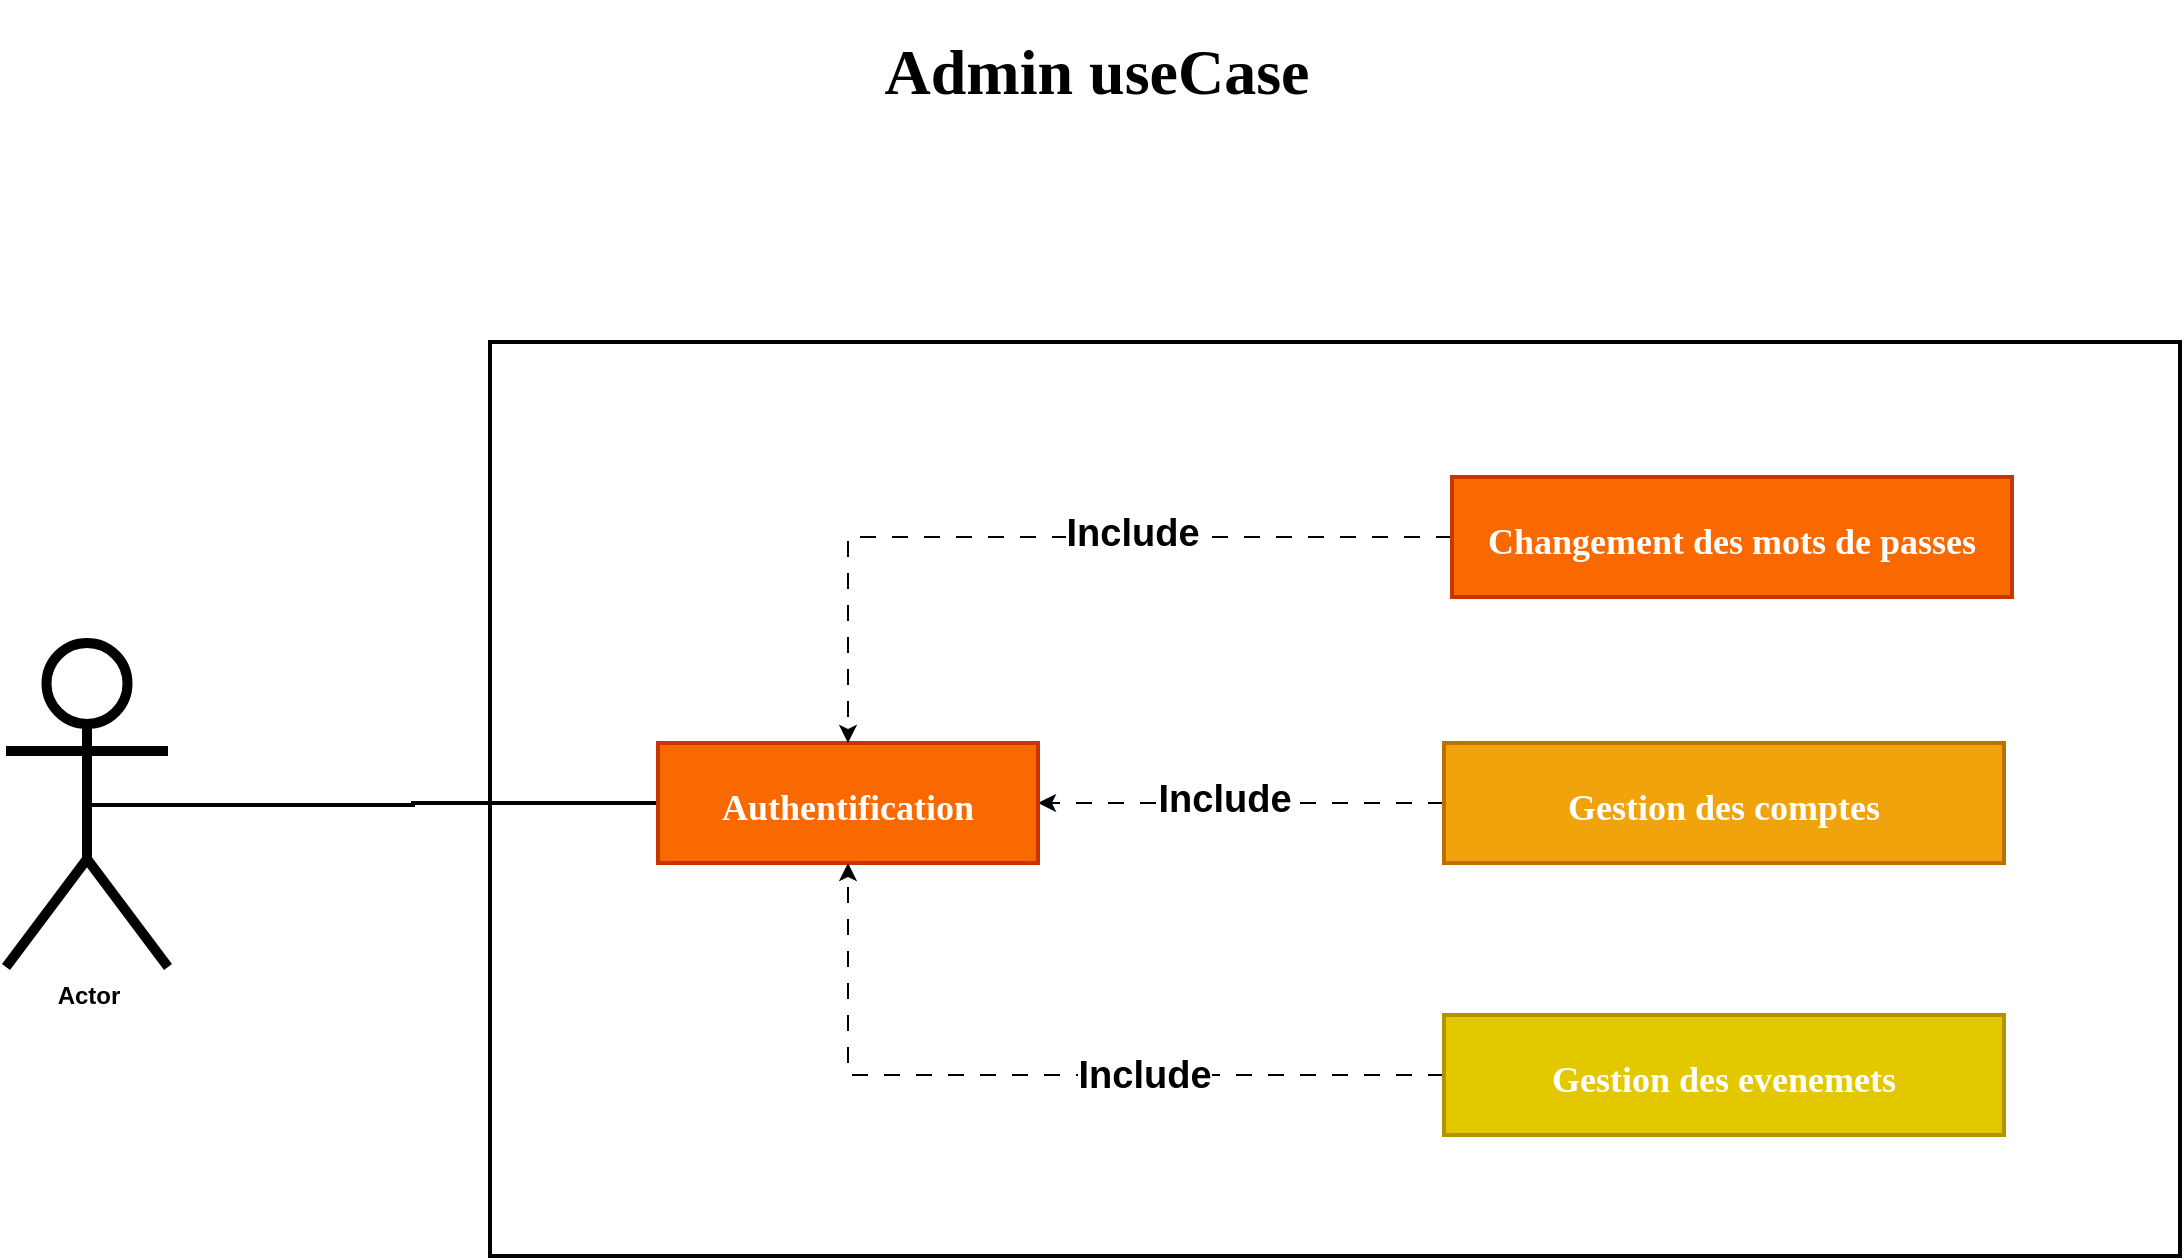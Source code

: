 <mxfile version="25.0.2" pages="2">
  <diagram name="useCase" id="c8AEZ2LgyztpFXAn0-71">
    <mxGraphModel dx="1615" dy="1103" grid="0" gridSize="10" guides="1" tooltips="1" connect="1" arrows="1" fold="1" page="1" pageScale="1" pageWidth="1400" pageHeight="850" background="#ffffff" math="0" shadow="0">
      <root>
        <mxCell id="0" />
        <mxCell id="1" parent="0" />
        <mxCell id="doWTckIAzgVQB3qoo8la-1" value="&lt;h1&gt;&lt;font face=&quot;Comic Sans MS&quot; size=&quot;1&quot; color=&quot;#000000&quot;&gt;&lt;b style=&quot;font-size: 32px;&quot;&gt;Admin useCase&lt;/b&gt;&lt;/font&gt;&lt;/h1&gt;" style="text;html=1;align=center;verticalAlign=middle;whiteSpace=wrap;rounded=0;" parent="1" vertex="1">
          <mxGeometry x="526" y="66" width="331" height="30" as="geometry" />
        </mxCell>
        <mxCell id="doWTckIAzgVQB3qoo8la-16" style="edgeStyle=orthogonalEdgeStyle;rounded=0;orthogonalLoop=1;jettySize=auto;html=1;exitX=0.5;exitY=0.5;exitDx=0;exitDy=0;exitPerimeter=0;entryX=0;entryY=0.5;entryDx=0;entryDy=0;strokeColor=#000000;endArrow=none;endFill=0;strokeWidth=2;" parent="1" source="doWTckIAzgVQB3qoo8la-3" target="doWTckIAzgVQB3qoo8la-5" edge="1">
          <mxGeometry relative="1" as="geometry" />
        </mxCell>
        <mxCell id="doWTckIAzgVQB3qoo8la-3" value="Actor" style="shape=umlActor;verticalLabelPosition=bottom;verticalAlign=top;html=1;outlineConnect=0;strokeColor=#000000;fillColor=none;strokeWidth=5;fontStyle=1;fontColor=#000000;" parent="1" vertex="1">
          <mxGeometry x="146" y="366.5" width="81" height="162" as="geometry" />
        </mxCell>
        <mxCell id="doWTckIAzgVQB3qoo8la-4" value="" style="rounded=0;whiteSpace=wrap;html=1;fillColor=none;strokeColor=#000000;strokeWidth=2;" parent="1" vertex="1">
          <mxGeometry x="388" y="216" width="845" height="457" as="geometry" />
        </mxCell>
        <mxCell id="doWTckIAzgVQB3qoo8la-15" style="edgeStyle=orthogonalEdgeStyle;rounded=0;orthogonalLoop=1;jettySize=auto;html=1;exitX=0;exitY=0.5;exitDx=0;exitDy=0;entryX=1;entryY=0.5;entryDx=0;entryDy=0;dashed=1;dashPattern=8 8;strokeColor=#000000;" parent="1" source="doWTckIAzgVQB3qoo8la-9" target="doWTckIAzgVQB3qoo8la-5" edge="1">
          <mxGeometry relative="1" as="geometry" />
        </mxCell>
        <mxCell id="doWTckIAzgVQB3qoo8la-5" value="&lt;h1&gt;&lt;font size=&quot;1&quot; face=&quot;Comic Sans MS&quot;&gt;&lt;b style=&quot;font-size: 18px;&quot;&gt;Authentification&lt;/b&gt;&lt;/font&gt;&lt;/h1&gt;" style="rounded=0;whiteSpace=wrap;html=1;fillColor=#fa6800;strokeColor=#C73500;strokeWidth=2;fontColor=#FFFFFF;" parent="1" vertex="1">
          <mxGeometry x="472" y="416.5" width="190" height="60" as="geometry" />
        </mxCell>
        <mxCell id="doWTckIAzgVQB3qoo8la-14" style="edgeStyle=orthogonalEdgeStyle;rounded=0;orthogonalLoop=1;jettySize=auto;html=1;exitX=0;exitY=0.5;exitDx=0;exitDy=0;entryX=0.5;entryY=0;entryDx=0;entryDy=0;dashed=1;dashPattern=8 8;strokeColor=#000000;" parent="1" source="doWTckIAzgVQB3qoo8la-6" target="doWTckIAzgVQB3qoo8la-5" edge="1">
          <mxGeometry relative="1" as="geometry" />
        </mxCell>
        <mxCell id="doWTckIAzgVQB3qoo8la-22" value="Include" style="edgeLabel;html=1;align=center;verticalAlign=middle;resizable=0;points=[];fontSize=19;labelBackgroundColor=#FFFFFF;fontColor=#000000;fontStyle=1" parent="doWTckIAzgVQB3qoo8la-14" vertex="1" connectable="0">
          <mxGeometry x="-0.279" y="-2" relative="1" as="geometry">
            <mxPoint x="-14" as="offset" />
          </mxGeometry>
        </mxCell>
        <mxCell id="doWTckIAzgVQB3qoo8la-6" value="&lt;h1&gt;&lt;font size=&quot;1&quot; face=&quot;Comic Sans MS&quot;&gt;&lt;b style=&quot;font-size: 18px;&quot;&gt;Changement des mots de passes&lt;/b&gt;&lt;/font&gt;&lt;/h1&gt;" style="rounded=0;whiteSpace=wrap;html=1;fillColor=#fa6800;strokeColor=#C73500;strokeWidth=2;fontColor=#FFFFFF;" parent="1" vertex="1">
          <mxGeometry x="869" y="283.5" width="280" height="60" as="geometry" />
        </mxCell>
        <mxCell id="doWTckIAzgVQB3qoo8la-9" value="&lt;h1&gt;&lt;font size=&quot;1&quot; face=&quot;Comic Sans MS&quot;&gt;&lt;b style=&quot;font-size: 18px;&quot;&gt;Gestion des comptes&lt;/b&gt;&lt;/font&gt;&lt;/h1&gt;" style="rounded=0;whiteSpace=wrap;html=1;fillColor=#f0a30a;strokeColor=#BD7000;strokeWidth=2;fontColor=#FFFFFF;" parent="1" vertex="1">
          <mxGeometry x="865" y="416.5" width="280" height="60" as="geometry" />
        </mxCell>
        <mxCell id="doWTckIAzgVQB3qoo8la-13" style="edgeStyle=orthogonalEdgeStyle;rounded=0;orthogonalLoop=1;jettySize=auto;html=1;exitX=0;exitY=0.5;exitDx=0;exitDy=0;entryX=0.5;entryY=1;entryDx=0;entryDy=0;dashed=1;dashPattern=8 8;strokeColor=#000000;" parent="1" source="doWTckIAzgVQB3qoo8la-10" target="doWTckIAzgVQB3qoo8la-5" edge="1">
          <mxGeometry relative="1" as="geometry" />
        </mxCell>
        <mxCell id="doWTckIAzgVQB3qoo8la-10" value="&lt;h1&gt;&lt;font size=&quot;1&quot; face=&quot;Comic Sans MS&quot;&gt;&lt;b style=&quot;font-size: 18px;&quot;&gt;Gestion des evenemets&lt;/b&gt;&lt;/font&gt;&lt;/h1&gt;" style="rounded=0;whiteSpace=wrap;html=1;fillColor=#e3c800;strokeColor=#B09500;strokeWidth=2;fontColor=#FFFFFF;" parent="1" vertex="1">
          <mxGeometry x="865" y="552.5" width="280" height="60" as="geometry" />
        </mxCell>
        <mxCell id="doWTckIAzgVQB3qoo8la-23" value="Include" style="edgeLabel;html=1;align=center;verticalAlign=middle;resizable=0;points=[];fontSize=19;labelBackgroundColor=#FFFFFF;fontColor=#000000;fontStyle=1" parent="1" vertex="1" connectable="0">
          <mxGeometry x="754.996" y="444.5" as="geometry" />
        </mxCell>
        <mxCell id="doWTckIAzgVQB3qoo8la-24" value="Include" style="edgeLabel;html=1;align=center;verticalAlign=middle;resizable=0;points=[];fontSize=19;labelBackgroundColor=#FFFFFF;fontColor=#000000;fontStyle=1" parent="1" vertex="1" connectable="0">
          <mxGeometry x="714.996" y="582.5" as="geometry" />
        </mxCell>
      </root>
    </mxGraphModel>
  </diagram>
  <diagram id="_HkkWiwdNlmAVrw0G9iy" name="class">
    <mxGraphModel dx="977" dy="991" grid="0" gridSize="10" guides="1" tooltips="1" connect="1" arrows="1" fold="1" page="1" pageScale="1" pageWidth="1400" pageHeight="850" background="#ffffff" math="0" shadow="0">
      <root>
        <mxCell id="0" />
        <mxCell id="1" parent="0" />
        <mxCell id="e1FxSUsEiCdiwDnYL-o_-1" value="&lt;h1&gt;&lt;font color=&quot;#ffffff&quot; face=&quot;Comic Sans MS&quot; style=&quot;font-size: 18px;&quot;&gt;user&lt;/font&gt;&lt;/h1&gt;" style="swimlane;fontStyle=1;childLayout=stackLayout;horizontal=1;startSize=30;horizontalStack=0;resizeParent=1;resizeParentMax=0;resizeLast=0;collapsible=1;marginBottom=0;whiteSpace=wrap;html=1;fillColor=#fa6800;fontColor=#000000;strokeColor=#C73500;" parent="1" vertex="1">
          <mxGeometry x="381" y="52" width="220" height="345" as="geometry" />
        </mxCell>
        <mxCell id="e1FxSUsEiCdiwDnYL-o_-2" value="userID" style="text;strokeColor=none;fillColor=none;align=left;verticalAlign=middle;spacingLeft=4;spacingRight=4;overflow=hidden;points=[[0,0.5],[1,0.5]];portConstraint=eastwest;rotatable=0;whiteSpace=wrap;html=1;fontColor=#000000;fontFamily=Comic Sans MS;fontSize=18;" parent="e1FxSUsEiCdiwDnYL-o_-1" vertex="1">
          <mxGeometry y="30" width="220" height="45" as="geometry" />
        </mxCell>
        <mxCell id="e1FxSUsEiCdiwDnYL-o_-5" value="name" style="text;strokeColor=none;fillColor=none;align=left;verticalAlign=middle;spacingLeft=4;spacingRight=4;overflow=hidden;points=[[0,0.5],[1,0.5]];portConstraint=eastwest;rotatable=0;whiteSpace=wrap;html=1;fontColor=#000000;fontFamily=Comic Sans MS;fontSize=18;" parent="e1FxSUsEiCdiwDnYL-o_-1" vertex="1">
          <mxGeometry y="75" width="220" height="45" as="geometry" />
        </mxCell>
        <mxCell id="e1FxSUsEiCdiwDnYL-o_-6" value="email" style="text;strokeColor=none;fillColor=none;align=left;verticalAlign=middle;spacingLeft=4;spacingRight=4;overflow=hidden;points=[[0,0.5],[1,0.5]];portConstraint=eastwest;rotatable=0;whiteSpace=wrap;html=1;fontColor=#000000;fontFamily=Comic Sans MS;fontSize=18;" parent="e1FxSUsEiCdiwDnYL-o_-1" vertex="1">
          <mxGeometry y="120" width="220" height="45" as="geometry" />
        </mxCell>
        <mxCell id="e1FxSUsEiCdiwDnYL-o_-7" value="password" style="text;strokeColor=none;fillColor=none;align=left;verticalAlign=middle;spacingLeft=4;spacingRight=4;overflow=hidden;points=[[0,0.5],[1,0.5]];portConstraint=eastwest;rotatable=0;whiteSpace=wrap;html=1;fontColor=#000000;fontFamily=Comic Sans MS;fontSize=18;" parent="e1FxSUsEiCdiwDnYL-o_-1" vertex="1">
          <mxGeometry y="165" width="220" height="45" as="geometry" />
        </mxCell>
        <mxCell id="ptHWshnyaNXXfcyQgTZM-5" value="type" style="text;strokeColor=none;fillColor=none;align=left;verticalAlign=middle;spacingLeft=4;spacingRight=4;overflow=hidden;points=[[0,0.5],[1,0.5]];portConstraint=eastwest;rotatable=0;whiteSpace=wrap;html=1;fontColor=#000000;fontFamily=Comic Sans MS;fontSize=18;" vertex="1" parent="e1FxSUsEiCdiwDnYL-o_-1">
          <mxGeometry y="210" width="220" height="45" as="geometry" />
        </mxCell>
        <mxCell id="e1FxSUsEiCdiwDnYL-o_-8" value="classID" style="text;strokeColor=none;fillColor=none;align=left;verticalAlign=middle;spacingLeft=4;spacingRight=4;overflow=hidden;points=[[0,0.5],[1,0.5]];portConstraint=eastwest;rotatable=0;whiteSpace=wrap;html=1;fontColor=#000000;fontFamily=Comic Sans MS;fontSize=18;" parent="e1FxSUsEiCdiwDnYL-o_-1" vertex="1">
          <mxGeometry y="255" width="220" height="45" as="geometry" />
        </mxCell>
        <mxCell id="ptHWshnyaNXXfcyQgTZM-6" value="subjectID" style="text;strokeColor=none;fillColor=none;align=left;verticalAlign=middle;spacingLeft=4;spacingRight=4;overflow=hidden;points=[[0,0.5],[1,0.5]];portConstraint=eastwest;rotatable=0;whiteSpace=wrap;html=1;fontColor=#000000;fontFamily=Comic Sans MS;fontSize=18;" vertex="1" parent="e1FxSUsEiCdiwDnYL-o_-1">
          <mxGeometry y="300" width="220" height="45" as="geometry" />
        </mxCell>
        <mxCell id="e1FxSUsEiCdiwDnYL-o_-30" value="&lt;h1&gt;&lt;font color=&quot;#ffffff&quot; face=&quot;Comic Sans MS&quot; style=&quot;font-size: 18px;&quot;&gt;Class&lt;/font&gt;&lt;/h1&gt;" style="swimlane;fontStyle=1;childLayout=stackLayout;horizontal=1;startSize=30;horizontalStack=0;resizeParent=1;resizeParentMax=0;resizeLast=0;collapsible=1;marginBottom=0;whiteSpace=wrap;html=1;fillColor=#fa6800;fontColor=#000000;strokeColor=#C73500;" parent="1" vertex="1">
          <mxGeometry x="45" y="199" width="220" height="120" as="geometry" />
        </mxCell>
        <mxCell id="e1FxSUsEiCdiwDnYL-o_-31" value="classID" style="text;strokeColor=none;fillColor=none;align=left;verticalAlign=middle;spacingLeft=4;spacingRight=4;overflow=hidden;points=[[0,0.5],[1,0.5]];portConstraint=eastwest;rotatable=0;whiteSpace=wrap;html=1;fontColor=#000000;fontFamily=Comic Sans MS;fontSize=18;" parent="e1FxSUsEiCdiwDnYL-o_-30" vertex="1">
          <mxGeometry y="30" width="220" height="45" as="geometry" />
        </mxCell>
        <mxCell id="e1FxSUsEiCdiwDnYL-o_-32" value="className" style="text;strokeColor=none;fillColor=none;align=left;verticalAlign=middle;spacingLeft=4;spacingRight=4;overflow=hidden;points=[[0,0.5],[1,0.5]];portConstraint=eastwest;rotatable=0;whiteSpace=wrap;html=1;fontColor=#000000;fontFamily=Comic Sans MS;fontSize=18;" parent="e1FxSUsEiCdiwDnYL-o_-30" vertex="1">
          <mxGeometry y="75" width="220" height="45" as="geometry" />
        </mxCell>
        <mxCell id="e1FxSUsEiCdiwDnYL-o_-41" value="&lt;h1&gt;&lt;font color=&quot;#ffffff&quot; face=&quot;Comic Sans MS&quot; style=&quot;font-size: 18px;&quot;&gt;Events&lt;/font&gt;&lt;/h1&gt;" style="swimlane;fontStyle=1;childLayout=stackLayout;horizontal=1;startSize=30;horizontalStack=0;resizeParent=1;resizeParentMax=0;resizeLast=0;collapsible=1;marginBottom=0;whiteSpace=wrap;html=1;fillColor=#fa6800;fontColor=#000000;strokeColor=#C73500;" parent="1" vertex="1">
          <mxGeometry x="1101" y="380" width="220" height="210" as="geometry" />
        </mxCell>
        <mxCell id="21DNqeP1yDiq0yLt7JIg-1" value="evenetID" style="text;strokeColor=none;fillColor=none;align=left;verticalAlign=middle;spacingLeft=4;spacingRight=4;overflow=hidden;points=[[0,0.5],[1,0.5]];portConstraint=eastwest;rotatable=0;whiteSpace=wrap;html=1;fontColor=#000000;fontFamily=Comic Sans MS;fontSize=18;" parent="e1FxSUsEiCdiwDnYL-o_-41" vertex="1">
          <mxGeometry y="30" width="220" height="45" as="geometry" />
        </mxCell>
        <mxCell id="e1FxSUsEiCdiwDnYL-o_-42" value="evenetName" style="text;strokeColor=none;fillColor=none;align=left;verticalAlign=middle;spacingLeft=4;spacingRight=4;overflow=hidden;points=[[0,0.5],[1,0.5]];portConstraint=eastwest;rotatable=0;whiteSpace=wrap;html=1;fontColor=#000000;fontFamily=Comic Sans MS;fontSize=18;" parent="e1FxSUsEiCdiwDnYL-o_-41" vertex="1">
          <mxGeometry y="75" width="220" height="45" as="geometry" />
        </mxCell>
        <mxCell id="e1FxSUsEiCdiwDnYL-o_-43" value="date" style="text;strokeColor=none;fillColor=none;align=left;verticalAlign=middle;spacingLeft=4;spacingRight=4;overflow=hidden;points=[[0,0.5],[1,0.5]];portConstraint=eastwest;rotatable=0;whiteSpace=wrap;html=1;fontColor=#000000;fontFamily=Comic Sans MS;fontSize=18;" parent="e1FxSUsEiCdiwDnYL-o_-41" vertex="1">
          <mxGeometry y="120" width="220" height="45" as="geometry" />
        </mxCell>
        <mxCell id="e1FxSUsEiCdiwDnYL-o_-44" value="description" style="text;strokeColor=none;fillColor=none;align=left;verticalAlign=middle;spacingLeft=4;spacingRight=4;overflow=hidden;points=[[0,0.5],[1,0.5]];portConstraint=eastwest;rotatable=0;whiteSpace=wrap;html=1;fontColor=#000000;fontFamily=Comic Sans MS;fontSize=18;" parent="e1FxSUsEiCdiwDnYL-o_-41" vertex="1">
          <mxGeometry y="165" width="220" height="45" as="geometry" />
        </mxCell>
        <mxCell id="e1FxSUsEiCdiwDnYL-o_-51" value="&lt;h1&gt;&lt;font color=&quot;#ffffff&quot; face=&quot;Comic Sans MS&quot; style=&quot;font-size: 18px;&quot;&gt;Subject&lt;/font&gt;&lt;/h1&gt;" style="swimlane;fontStyle=1;childLayout=stackLayout;horizontal=1;startSize=30;horizontalStack=0;resizeParent=1;resizeParentMax=0;resizeLast=0;collapsible=1;marginBottom=0;whiteSpace=wrap;html=1;fillColor=#fa6800;fontColor=#000000;strokeColor=#C73500;" parent="1" vertex="1">
          <mxGeometry x="40" y="425" width="220" height="120" as="geometry" />
        </mxCell>
        <mxCell id="e1FxSUsEiCdiwDnYL-o_-52" value="subjectID" style="text;strokeColor=none;fillColor=none;align=left;verticalAlign=middle;spacingLeft=4;spacingRight=4;overflow=hidden;points=[[0,0.5],[1,0.5]];portConstraint=eastwest;rotatable=0;whiteSpace=wrap;html=1;fontColor=#000000;fontFamily=Comic Sans MS;fontSize=18;" parent="e1FxSUsEiCdiwDnYL-o_-51" vertex="1">
          <mxGeometry y="30" width="220" height="45" as="geometry" />
        </mxCell>
        <mxCell id="e1FxSUsEiCdiwDnYL-o_-53" value="subjectName" style="text;strokeColor=none;fillColor=none;align=left;verticalAlign=middle;spacingLeft=4;spacingRight=4;overflow=hidden;points=[[0,0.5],[1,0.5]];portConstraint=eastwest;rotatable=0;whiteSpace=wrap;html=1;fontColor=#000000;fontFamily=Comic Sans MS;fontSize=18;" parent="e1FxSUsEiCdiwDnYL-o_-51" vertex="1">
          <mxGeometry y="75" width="220" height="45" as="geometry" />
        </mxCell>
        <mxCell id="ptHWshnyaNXXfcyQgTZM-7" style="edgeStyle=orthogonalEdgeStyle;rounded=0;orthogonalLoop=1;jettySize=auto;html=1;exitX=1;exitY=0.5;exitDx=0;exitDy=0;entryX=0;entryY=0.5;entryDx=0;entryDy=0;" edge="1" parent="1" source="e1FxSUsEiCdiwDnYL-o_-52" target="ptHWshnyaNXXfcyQgTZM-6">
          <mxGeometry relative="1" as="geometry" />
        </mxCell>
        <mxCell id="ptHWshnyaNXXfcyQgTZM-8" style="edgeStyle=orthogonalEdgeStyle;rounded=0;orthogonalLoop=1;jettySize=auto;html=1;exitX=1;exitY=0.5;exitDx=0;exitDy=0;entryX=0;entryY=0.5;entryDx=0;entryDy=0;" edge="1" parent="1" source="e1FxSUsEiCdiwDnYL-o_-31" target="e1FxSUsEiCdiwDnYL-o_-8">
          <mxGeometry relative="1" as="geometry" />
        </mxCell>
      </root>
    </mxGraphModel>
  </diagram>
</mxfile>

